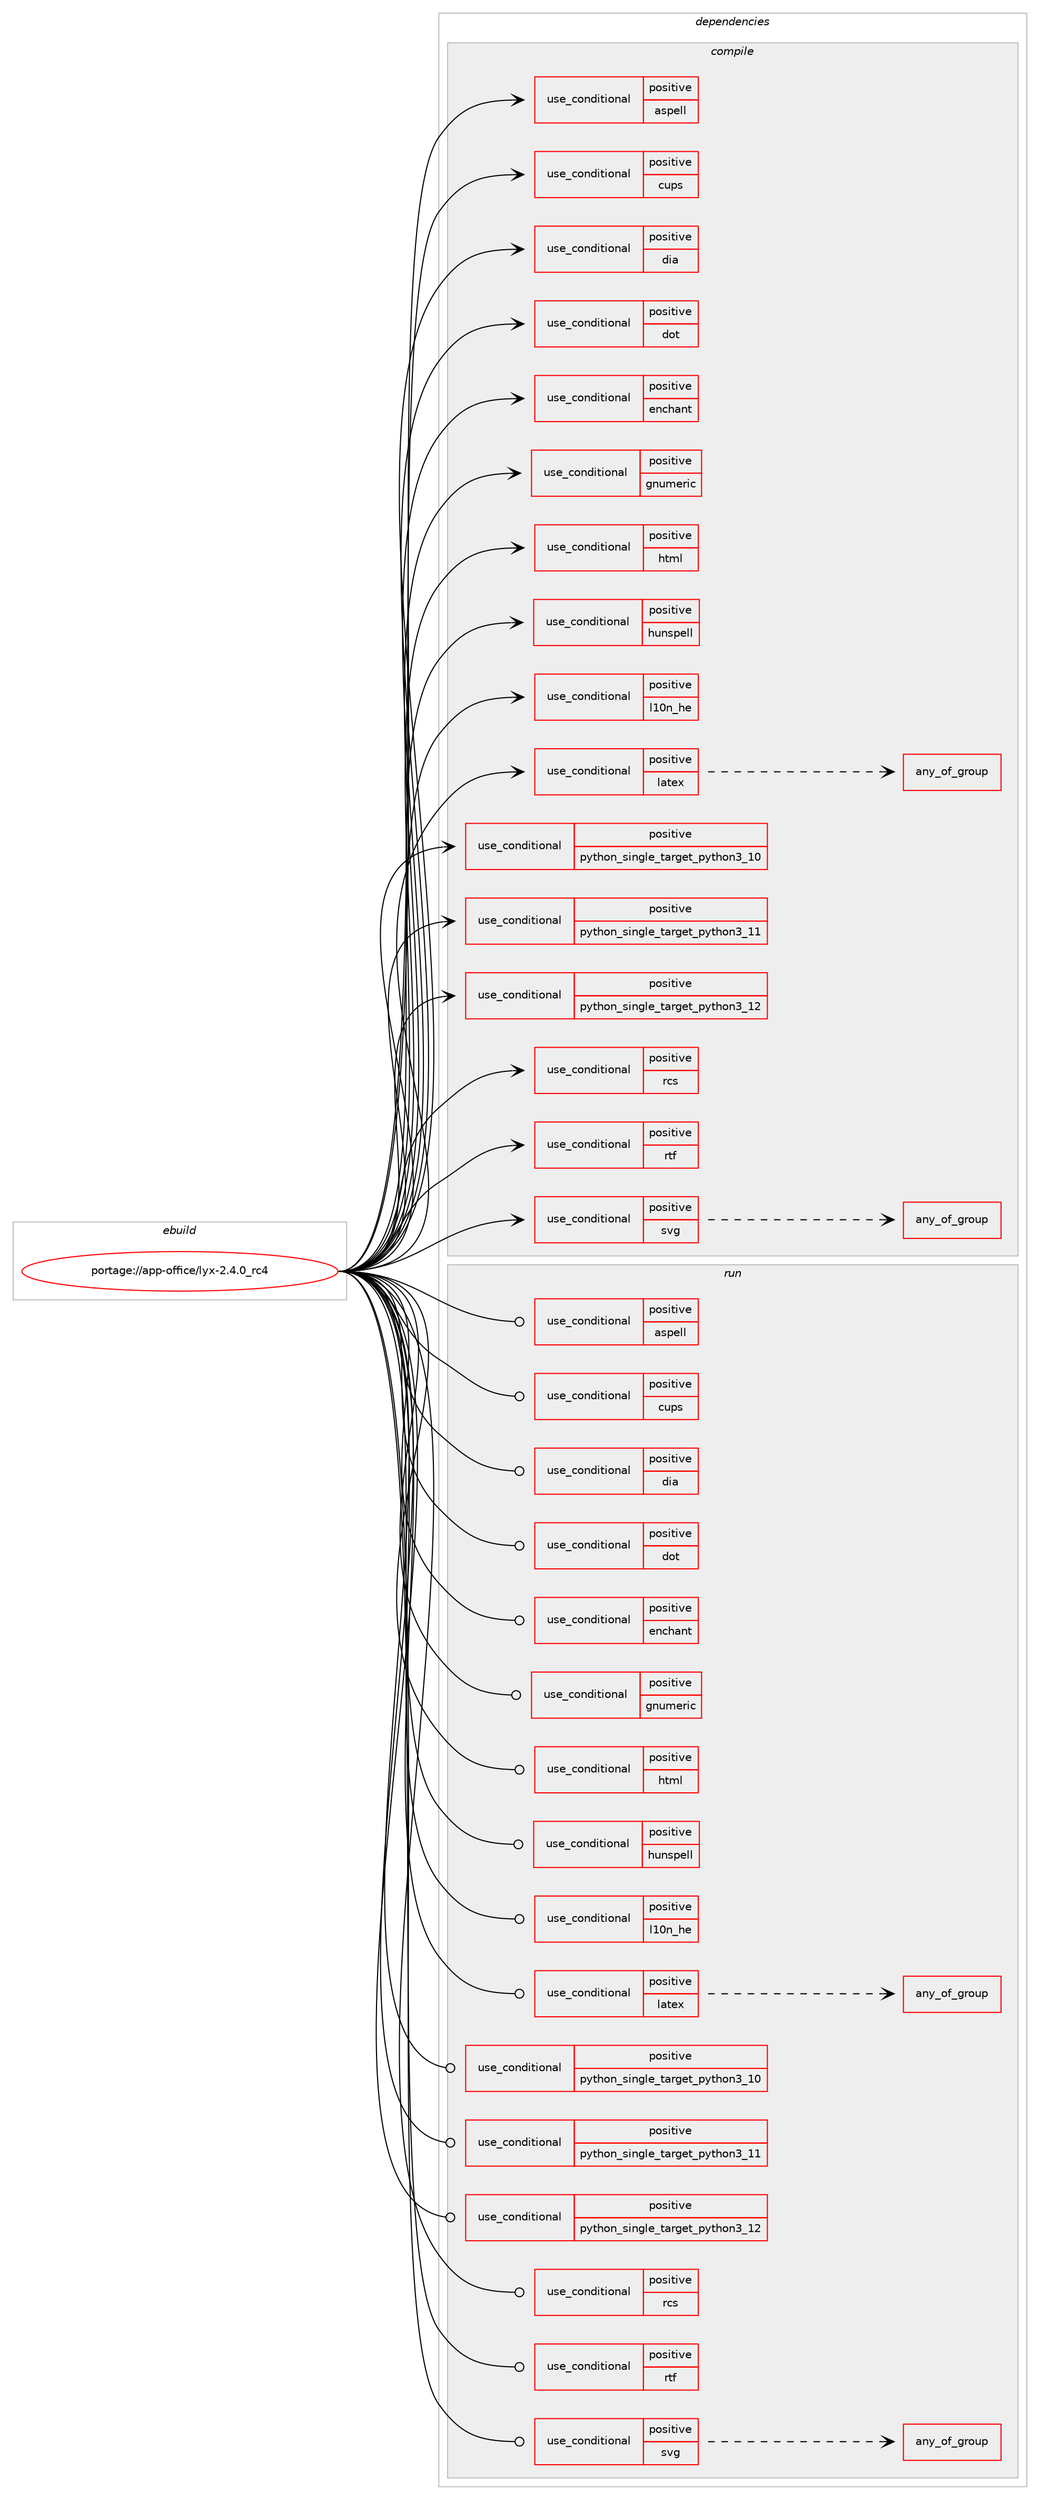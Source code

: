 digraph prolog {

# *************
# Graph options
# *************

newrank=true;
concentrate=true;
compound=true;
graph [rankdir=LR,fontname=Helvetica,fontsize=10,ranksep=1.5];#, ranksep=2.5, nodesep=0.2];
edge  [arrowhead=vee];
node  [fontname=Helvetica,fontsize=10];

# **********
# The ebuild
# **********

subgraph cluster_leftcol {
color=gray;
rank=same;
label=<<i>ebuild</i>>;
id [label="portage://app-office/lyx-2.4.0_rc4", color=red, width=4, href="../app-office/lyx-2.4.0_rc4.svg"];
}

# ****************
# The dependencies
# ****************

subgraph cluster_midcol {
color=gray;
label=<<i>dependencies</i>>;
subgraph cluster_compile {
fillcolor="#eeeeee";
style=filled;
label=<<i>compile</i>>;
subgraph cond13297 {
dependency21340 [label=<<TABLE BORDER="0" CELLBORDER="1" CELLSPACING="0" CELLPADDING="4"><TR><TD ROWSPAN="3" CELLPADDING="10">use_conditional</TD></TR><TR><TD>positive</TD></TR><TR><TD>aspell</TD></TR></TABLE>>, shape=none, color=red];
# *** BEGIN UNKNOWN DEPENDENCY TYPE (TODO) ***
# dependency21340 -> package_dependency(portage://app-office/lyx-2.4.0_rc4,install,no,app-text,aspell,none,[,,],[],[])
# *** END UNKNOWN DEPENDENCY TYPE (TODO) ***

}
id:e -> dependency21340:w [weight=20,style="solid",arrowhead="vee"];
subgraph cond13298 {
dependency21341 [label=<<TABLE BORDER="0" CELLBORDER="1" CELLSPACING="0" CELLPADDING="4"><TR><TD ROWSPAN="3" CELLPADDING="10">use_conditional</TD></TR><TR><TD>positive</TD></TR><TR><TD>cups</TD></TR></TABLE>>, shape=none, color=red];
# *** BEGIN UNKNOWN DEPENDENCY TYPE (TODO) ***
# dependency21341 -> package_dependency(portage://app-office/lyx-2.4.0_rc4,install,no,net-print,cups,none,[,,],[],[])
# *** END UNKNOWN DEPENDENCY TYPE (TODO) ***

}
id:e -> dependency21341:w [weight=20,style="solid",arrowhead="vee"];
subgraph cond13299 {
dependency21342 [label=<<TABLE BORDER="0" CELLBORDER="1" CELLSPACING="0" CELLPADDING="4"><TR><TD ROWSPAN="3" CELLPADDING="10">use_conditional</TD></TR><TR><TD>positive</TD></TR><TR><TD>dia</TD></TR></TABLE>>, shape=none, color=red];
# *** BEGIN UNKNOWN DEPENDENCY TYPE (TODO) ***
# dependency21342 -> package_dependency(portage://app-office/lyx-2.4.0_rc4,install,no,app-office,dia,none,[,,],[],[])
# *** END UNKNOWN DEPENDENCY TYPE (TODO) ***

}
id:e -> dependency21342:w [weight=20,style="solid",arrowhead="vee"];
subgraph cond13300 {
dependency21343 [label=<<TABLE BORDER="0" CELLBORDER="1" CELLSPACING="0" CELLPADDING="4"><TR><TD ROWSPAN="3" CELLPADDING="10">use_conditional</TD></TR><TR><TD>positive</TD></TR><TR><TD>dot</TD></TR></TABLE>>, shape=none, color=red];
# *** BEGIN UNKNOWN DEPENDENCY TYPE (TODO) ***
# dependency21343 -> package_dependency(portage://app-office/lyx-2.4.0_rc4,install,no,media-gfx,graphviz,none,[,,],[],[])
# *** END UNKNOWN DEPENDENCY TYPE (TODO) ***

}
id:e -> dependency21343:w [weight=20,style="solid",arrowhead="vee"];
subgraph cond13301 {
dependency21344 [label=<<TABLE BORDER="0" CELLBORDER="1" CELLSPACING="0" CELLPADDING="4"><TR><TD ROWSPAN="3" CELLPADDING="10">use_conditional</TD></TR><TR><TD>positive</TD></TR><TR><TD>enchant</TD></TR></TABLE>>, shape=none, color=red];
# *** BEGIN UNKNOWN DEPENDENCY TYPE (TODO) ***
# dependency21344 -> package_dependency(portage://app-office/lyx-2.4.0_rc4,install,no,app-text,enchant,none,[,,],[slot(2)],[])
# *** END UNKNOWN DEPENDENCY TYPE (TODO) ***

}
id:e -> dependency21344:w [weight=20,style="solid",arrowhead="vee"];
subgraph cond13302 {
dependency21345 [label=<<TABLE BORDER="0" CELLBORDER="1" CELLSPACING="0" CELLPADDING="4"><TR><TD ROWSPAN="3" CELLPADDING="10">use_conditional</TD></TR><TR><TD>positive</TD></TR><TR><TD>gnumeric</TD></TR></TABLE>>, shape=none, color=red];
# *** BEGIN UNKNOWN DEPENDENCY TYPE (TODO) ***
# dependency21345 -> package_dependency(portage://app-office/lyx-2.4.0_rc4,install,no,app-office,gnumeric,none,[,,],[],[])
# *** END UNKNOWN DEPENDENCY TYPE (TODO) ***

}
id:e -> dependency21345:w [weight=20,style="solid",arrowhead="vee"];
subgraph cond13303 {
dependency21346 [label=<<TABLE BORDER="0" CELLBORDER="1" CELLSPACING="0" CELLPADDING="4"><TR><TD ROWSPAN="3" CELLPADDING="10">use_conditional</TD></TR><TR><TD>positive</TD></TR><TR><TD>html</TD></TR></TABLE>>, shape=none, color=red];
# *** BEGIN UNKNOWN DEPENDENCY TYPE (TODO) ***
# dependency21346 -> package_dependency(portage://app-office/lyx-2.4.0_rc4,install,no,dev-tex,html2latex,none,[,,],[],[])
# *** END UNKNOWN DEPENDENCY TYPE (TODO) ***

}
id:e -> dependency21346:w [weight=20,style="solid",arrowhead="vee"];
subgraph cond13304 {
dependency21347 [label=<<TABLE BORDER="0" CELLBORDER="1" CELLSPACING="0" CELLPADDING="4"><TR><TD ROWSPAN="3" CELLPADDING="10">use_conditional</TD></TR><TR><TD>positive</TD></TR><TR><TD>hunspell</TD></TR></TABLE>>, shape=none, color=red];
# *** BEGIN UNKNOWN DEPENDENCY TYPE (TODO) ***
# dependency21347 -> package_dependency(portage://app-office/lyx-2.4.0_rc4,install,no,app-text,hunspell,none,[,,],[],[])
# *** END UNKNOWN DEPENDENCY TYPE (TODO) ***

}
id:e -> dependency21347:w [weight=20,style="solid",arrowhead="vee"];
subgraph cond13305 {
dependency21348 [label=<<TABLE BORDER="0" CELLBORDER="1" CELLSPACING="0" CELLPADDING="4"><TR><TD ROWSPAN="3" CELLPADDING="10">use_conditional</TD></TR><TR><TD>positive</TD></TR><TR><TD>l10n_he</TD></TR></TABLE>>, shape=none, color=red];
# *** BEGIN UNKNOWN DEPENDENCY TYPE (TODO) ***
# dependency21348 -> package_dependency(portage://app-office/lyx-2.4.0_rc4,install,no,dev-tex,culmus-latex,none,[,,],[],[])
# *** END UNKNOWN DEPENDENCY TYPE (TODO) ***

# *** BEGIN UNKNOWN DEPENDENCY TYPE (TODO) ***
# dependency21348 -> package_dependency(portage://app-office/lyx-2.4.0_rc4,install,no,dev-texlive,texlive-langarabic,none,[,,],[],[])
# *** END UNKNOWN DEPENDENCY TYPE (TODO) ***

}
id:e -> dependency21348:w [weight=20,style="solid",arrowhead="vee"];
subgraph cond13306 {
dependency21349 [label=<<TABLE BORDER="0" CELLBORDER="1" CELLSPACING="0" CELLPADDING="4"><TR><TD ROWSPAN="3" CELLPADDING="10">use_conditional</TD></TR><TR><TD>positive</TD></TR><TR><TD>latex</TD></TR></TABLE>>, shape=none, color=red];
# *** BEGIN UNKNOWN DEPENDENCY TYPE (TODO) ***
# dependency21349 -> package_dependency(portage://app-office/lyx-2.4.0_rc4,install,no,app-text,dvipng,none,[,,],[],[])
# *** END UNKNOWN DEPENDENCY TYPE (TODO) ***

# *** BEGIN UNKNOWN DEPENDENCY TYPE (TODO) ***
# dependency21349 -> package_dependency(portage://app-office/lyx-2.4.0_rc4,install,no,app-text,ghostscript-gpl,none,[,,],[],[])
# *** END UNKNOWN DEPENDENCY TYPE (TODO) ***

# *** BEGIN UNKNOWN DEPENDENCY TYPE (TODO) ***
# dependency21349 -> package_dependency(portage://app-office/lyx-2.4.0_rc4,install,no,app-text,ps2eps,none,[,,],[],[])
# *** END UNKNOWN DEPENDENCY TYPE (TODO) ***

# *** BEGIN UNKNOWN DEPENDENCY TYPE (TODO) ***
# dependency21349 -> package_dependency(portage://app-office/lyx-2.4.0_rc4,install,no,app-text,texlive,none,[,,],[],[])
# *** END UNKNOWN DEPENDENCY TYPE (TODO) ***

# *** BEGIN UNKNOWN DEPENDENCY TYPE (TODO) ***
# dependency21349 -> package_dependency(portage://app-office/lyx-2.4.0_rc4,install,no,dev-texlive,texlive-fontsrecommended,none,[,,],[],[])
# *** END UNKNOWN DEPENDENCY TYPE (TODO) ***

# *** BEGIN UNKNOWN DEPENDENCY TYPE (TODO) ***
# dependency21349 -> package_dependency(portage://app-office/lyx-2.4.0_rc4,install,no,dev-texlive,texlive-latexextra,none,[,,],[],[])
# *** END UNKNOWN DEPENDENCY TYPE (TODO) ***

# *** BEGIN UNKNOWN DEPENDENCY TYPE (TODO) ***
# dependency21349 -> package_dependency(portage://app-office/lyx-2.4.0_rc4,install,no,dev-texlive,texlive-mathscience,none,[,,],[],[])
# *** END UNKNOWN DEPENDENCY TYPE (TODO) ***

# *** BEGIN UNKNOWN DEPENDENCY TYPE (TODO) ***
# dependency21349 -> package_dependency(portage://app-office/lyx-2.4.0_rc4,install,no,dev-texlive,texlive-pictures,none,[,,],[],[])
# *** END UNKNOWN DEPENDENCY TYPE (TODO) ***

# *** BEGIN UNKNOWN DEPENDENCY TYPE (TODO) ***
# dependency21349 -> package_dependency(portage://app-office/lyx-2.4.0_rc4,install,no,dev-texlive,texlive-plaingeneric,none,[,,],[],[])
# *** END UNKNOWN DEPENDENCY TYPE (TODO) ***

subgraph any361 {
dependency21350 [label=<<TABLE BORDER="0" CELLBORDER="1" CELLSPACING="0" CELLPADDING="4"><TR><TD CELLPADDING="10">any_of_group</TD></TR></TABLE>>, shape=none, color=red];# *** BEGIN UNKNOWN DEPENDENCY TYPE (TODO) ***
# dependency21350 -> package_dependency(portage://app-office/lyx-2.4.0_rc4,install,no,dev-tex,latex2html,none,[,,],[],[])
# *** END UNKNOWN DEPENDENCY TYPE (TODO) ***

# *** BEGIN UNKNOWN DEPENDENCY TYPE (TODO) ***
# dependency21350 -> package_dependency(portage://app-office/lyx-2.4.0_rc4,install,no,dev-tex,hevea,none,[,,],[],[])
# *** END UNKNOWN DEPENDENCY TYPE (TODO) ***

# *** BEGIN UNKNOWN DEPENDENCY TYPE (TODO) ***
# dependency21350 -> package_dependency(portage://app-office/lyx-2.4.0_rc4,install,no,dev-tex,tex4ht,none,[,,],[],[use(enable(java),none)])
# *** END UNKNOWN DEPENDENCY TYPE (TODO) ***

# *** BEGIN UNKNOWN DEPENDENCY TYPE (TODO) ***
# dependency21350 -> package_dependency(portage://app-office/lyx-2.4.0_rc4,install,no,dev-tex,tth,none,[,,],[],[])
# *** END UNKNOWN DEPENDENCY TYPE (TODO) ***

}
dependency21349:e -> dependency21350:w [weight=20,style="dashed",arrowhead="vee"];
}
id:e -> dependency21349:w [weight=20,style="solid",arrowhead="vee"];
subgraph cond13307 {
dependency21351 [label=<<TABLE BORDER="0" CELLBORDER="1" CELLSPACING="0" CELLPADDING="4"><TR><TD ROWSPAN="3" CELLPADDING="10">use_conditional</TD></TR><TR><TD>positive</TD></TR><TR><TD>python_single_target_python3_10</TD></TR></TABLE>>, shape=none, color=red];
# *** BEGIN UNKNOWN DEPENDENCY TYPE (TODO) ***
# dependency21351 -> package_dependency(portage://app-office/lyx-2.4.0_rc4,install,no,dev-lang,python,none,[,,],[slot(3.10)],[])
# *** END UNKNOWN DEPENDENCY TYPE (TODO) ***

}
id:e -> dependency21351:w [weight=20,style="solid",arrowhead="vee"];
subgraph cond13308 {
dependency21352 [label=<<TABLE BORDER="0" CELLBORDER="1" CELLSPACING="0" CELLPADDING="4"><TR><TD ROWSPAN="3" CELLPADDING="10">use_conditional</TD></TR><TR><TD>positive</TD></TR><TR><TD>python_single_target_python3_11</TD></TR></TABLE>>, shape=none, color=red];
# *** BEGIN UNKNOWN DEPENDENCY TYPE (TODO) ***
# dependency21352 -> package_dependency(portage://app-office/lyx-2.4.0_rc4,install,no,dev-lang,python,none,[,,],[slot(3.11)],[])
# *** END UNKNOWN DEPENDENCY TYPE (TODO) ***

}
id:e -> dependency21352:w [weight=20,style="solid",arrowhead="vee"];
subgraph cond13309 {
dependency21353 [label=<<TABLE BORDER="0" CELLBORDER="1" CELLSPACING="0" CELLPADDING="4"><TR><TD ROWSPAN="3" CELLPADDING="10">use_conditional</TD></TR><TR><TD>positive</TD></TR><TR><TD>python_single_target_python3_12</TD></TR></TABLE>>, shape=none, color=red];
# *** BEGIN UNKNOWN DEPENDENCY TYPE (TODO) ***
# dependency21353 -> package_dependency(portage://app-office/lyx-2.4.0_rc4,install,no,dev-lang,python,none,[,,],[slot(3.12)],[])
# *** END UNKNOWN DEPENDENCY TYPE (TODO) ***

}
id:e -> dependency21353:w [weight=20,style="solid",arrowhead="vee"];
subgraph cond13310 {
dependency21354 [label=<<TABLE BORDER="0" CELLBORDER="1" CELLSPACING="0" CELLPADDING="4"><TR><TD ROWSPAN="3" CELLPADDING="10">use_conditional</TD></TR><TR><TD>positive</TD></TR><TR><TD>rcs</TD></TR></TABLE>>, shape=none, color=red];
# *** BEGIN UNKNOWN DEPENDENCY TYPE (TODO) ***
# dependency21354 -> package_dependency(portage://app-office/lyx-2.4.0_rc4,install,no,dev-vcs,rcs,none,[,,],[],[])
# *** END UNKNOWN DEPENDENCY TYPE (TODO) ***

}
id:e -> dependency21354:w [weight=20,style="solid",arrowhead="vee"];
subgraph cond13311 {
dependency21355 [label=<<TABLE BORDER="0" CELLBORDER="1" CELLSPACING="0" CELLPADDING="4"><TR><TD ROWSPAN="3" CELLPADDING="10">use_conditional</TD></TR><TR><TD>positive</TD></TR><TR><TD>rtf</TD></TR></TABLE>>, shape=none, color=red];
# *** BEGIN UNKNOWN DEPENDENCY TYPE (TODO) ***
# dependency21355 -> package_dependency(portage://app-office/lyx-2.4.0_rc4,install,no,app-text,unrtf,none,[,,],[],[])
# *** END UNKNOWN DEPENDENCY TYPE (TODO) ***

# *** BEGIN UNKNOWN DEPENDENCY TYPE (TODO) ***
# dependency21355 -> package_dependency(portage://app-office/lyx-2.4.0_rc4,install,no,dev-tex,html2latex,none,[,,],[],[])
# *** END UNKNOWN DEPENDENCY TYPE (TODO) ***

# *** BEGIN UNKNOWN DEPENDENCY TYPE (TODO) ***
# dependency21355 -> package_dependency(portage://app-office/lyx-2.4.0_rc4,install,no,dev-tex,latex2rtf,none,[,,],[],[])
# *** END UNKNOWN DEPENDENCY TYPE (TODO) ***

}
id:e -> dependency21355:w [weight=20,style="solid",arrowhead="vee"];
subgraph cond13312 {
dependency21356 [label=<<TABLE BORDER="0" CELLBORDER="1" CELLSPACING="0" CELLPADDING="4"><TR><TD ROWSPAN="3" CELLPADDING="10">use_conditional</TD></TR><TR><TD>positive</TD></TR><TR><TD>svg</TD></TR></TABLE>>, shape=none, color=red];
subgraph any362 {
dependency21357 [label=<<TABLE BORDER="0" CELLBORDER="1" CELLSPACING="0" CELLPADDING="4"><TR><TD CELLPADDING="10">any_of_group</TD></TR></TABLE>>, shape=none, color=red];# *** BEGIN UNKNOWN DEPENDENCY TYPE (TODO) ***
# dependency21357 -> package_dependency(portage://app-office/lyx-2.4.0_rc4,install,no,gnome-base,librsvg,none,[,,],[],[])
# *** END UNKNOWN DEPENDENCY TYPE (TODO) ***

# *** BEGIN UNKNOWN DEPENDENCY TYPE (TODO) ***
# dependency21357 -> package_dependency(portage://app-office/lyx-2.4.0_rc4,install,no,media-gfx,inkscape,none,[,,],[],[])
# *** END UNKNOWN DEPENDENCY TYPE (TODO) ***

}
dependency21356:e -> dependency21357:w [weight=20,style="dashed",arrowhead="vee"];
}
id:e -> dependency21356:w [weight=20,style="solid",arrowhead="vee"];
# *** BEGIN UNKNOWN DEPENDENCY TYPE (TODO) ***
# id -> package_dependency(portage://app-office/lyx-2.4.0_rc4,install,no,app-text,mythes,none,[,,],[],[])
# *** END UNKNOWN DEPENDENCY TYPE (TODO) ***

# *** BEGIN UNKNOWN DEPENDENCY TYPE (TODO) ***
# id -> package_dependency(portage://app-office/lyx-2.4.0_rc4,install,no,dev-libs,boost,none,[,,],any_same_slot,[])
# *** END UNKNOWN DEPENDENCY TYPE (TODO) ***

# *** BEGIN UNKNOWN DEPENDENCY TYPE (TODO) ***
# id -> package_dependency(portage://app-office/lyx-2.4.0_rc4,install,no,dev-qt,qt5compat,none,[,,],[slot(6)],[])
# *** END UNKNOWN DEPENDENCY TYPE (TODO) ***

# *** BEGIN UNKNOWN DEPENDENCY TYPE (TODO) ***
# id -> package_dependency(portage://app-office/lyx-2.4.0_rc4,install,no,dev-qt,qtbase,none,[,,],[slot(6)],[use(enable(concurrent),none),use(enable(dbus),none),use(enable(gui),none),use(enable(widgets),none)])
# *** END UNKNOWN DEPENDENCY TYPE (TODO) ***

# *** BEGIN UNKNOWN DEPENDENCY TYPE (TODO) ***
# id -> package_dependency(portage://app-office/lyx-2.4.0_rc4,install,no,dev-qt,qtsvg,none,[,,],[slot(6)],[])
# *** END UNKNOWN DEPENDENCY TYPE (TODO) ***

# *** BEGIN UNKNOWN DEPENDENCY TYPE (TODO) ***
# id -> package_dependency(portage://app-office/lyx-2.4.0_rc4,install,no,sys-apps,file,none,[,,],[],[])
# *** END UNKNOWN DEPENDENCY TYPE (TODO) ***

# *** BEGIN UNKNOWN DEPENDENCY TYPE (TODO) ***
# id -> package_dependency(portage://app-office/lyx-2.4.0_rc4,install,no,sys-libs,zlib,none,[,,],any_same_slot,[])
# *** END UNKNOWN DEPENDENCY TYPE (TODO) ***

# *** BEGIN UNKNOWN DEPENDENCY TYPE (TODO) ***
# id -> package_dependency(portage://app-office/lyx-2.4.0_rc4,install,no,virtual,imagemagick-tools,none,[,,],[],[use(enable(png),none),use(optenable(svg),none)])
# *** END UNKNOWN DEPENDENCY TYPE (TODO) ***

# *** BEGIN UNKNOWN DEPENDENCY TYPE (TODO) ***
# id -> package_dependency(portage://app-office/lyx-2.4.0_rc4,install,no,x11-misc,xdg-utils,none,[,,],[],[])
# *** END UNKNOWN DEPENDENCY TYPE (TODO) ***

}
subgraph cluster_compileandrun {
fillcolor="#eeeeee";
style=filled;
label=<<i>compile and run</i>>;
}
subgraph cluster_run {
fillcolor="#eeeeee";
style=filled;
label=<<i>run</i>>;
subgraph cond13313 {
dependency21358 [label=<<TABLE BORDER="0" CELLBORDER="1" CELLSPACING="0" CELLPADDING="4"><TR><TD ROWSPAN="3" CELLPADDING="10">use_conditional</TD></TR><TR><TD>positive</TD></TR><TR><TD>aspell</TD></TR></TABLE>>, shape=none, color=red];
# *** BEGIN UNKNOWN DEPENDENCY TYPE (TODO) ***
# dependency21358 -> package_dependency(portage://app-office/lyx-2.4.0_rc4,run,no,app-text,aspell,none,[,,],[],[])
# *** END UNKNOWN DEPENDENCY TYPE (TODO) ***

}
id:e -> dependency21358:w [weight=20,style="solid",arrowhead="odot"];
subgraph cond13314 {
dependency21359 [label=<<TABLE BORDER="0" CELLBORDER="1" CELLSPACING="0" CELLPADDING="4"><TR><TD ROWSPAN="3" CELLPADDING="10">use_conditional</TD></TR><TR><TD>positive</TD></TR><TR><TD>cups</TD></TR></TABLE>>, shape=none, color=red];
# *** BEGIN UNKNOWN DEPENDENCY TYPE (TODO) ***
# dependency21359 -> package_dependency(portage://app-office/lyx-2.4.0_rc4,run,no,net-print,cups,none,[,,],[],[])
# *** END UNKNOWN DEPENDENCY TYPE (TODO) ***

}
id:e -> dependency21359:w [weight=20,style="solid",arrowhead="odot"];
subgraph cond13315 {
dependency21360 [label=<<TABLE BORDER="0" CELLBORDER="1" CELLSPACING="0" CELLPADDING="4"><TR><TD ROWSPAN="3" CELLPADDING="10">use_conditional</TD></TR><TR><TD>positive</TD></TR><TR><TD>dia</TD></TR></TABLE>>, shape=none, color=red];
# *** BEGIN UNKNOWN DEPENDENCY TYPE (TODO) ***
# dependency21360 -> package_dependency(portage://app-office/lyx-2.4.0_rc4,run,no,app-office,dia,none,[,,],[],[])
# *** END UNKNOWN DEPENDENCY TYPE (TODO) ***

}
id:e -> dependency21360:w [weight=20,style="solid",arrowhead="odot"];
subgraph cond13316 {
dependency21361 [label=<<TABLE BORDER="0" CELLBORDER="1" CELLSPACING="0" CELLPADDING="4"><TR><TD ROWSPAN="3" CELLPADDING="10">use_conditional</TD></TR><TR><TD>positive</TD></TR><TR><TD>dot</TD></TR></TABLE>>, shape=none, color=red];
# *** BEGIN UNKNOWN DEPENDENCY TYPE (TODO) ***
# dependency21361 -> package_dependency(portage://app-office/lyx-2.4.0_rc4,run,no,media-gfx,graphviz,none,[,,],[],[])
# *** END UNKNOWN DEPENDENCY TYPE (TODO) ***

}
id:e -> dependency21361:w [weight=20,style="solid",arrowhead="odot"];
subgraph cond13317 {
dependency21362 [label=<<TABLE BORDER="0" CELLBORDER="1" CELLSPACING="0" CELLPADDING="4"><TR><TD ROWSPAN="3" CELLPADDING="10">use_conditional</TD></TR><TR><TD>positive</TD></TR><TR><TD>enchant</TD></TR></TABLE>>, shape=none, color=red];
# *** BEGIN UNKNOWN DEPENDENCY TYPE (TODO) ***
# dependency21362 -> package_dependency(portage://app-office/lyx-2.4.0_rc4,run,no,app-text,enchant,none,[,,],[slot(2)],[])
# *** END UNKNOWN DEPENDENCY TYPE (TODO) ***

}
id:e -> dependency21362:w [weight=20,style="solid",arrowhead="odot"];
subgraph cond13318 {
dependency21363 [label=<<TABLE BORDER="0" CELLBORDER="1" CELLSPACING="0" CELLPADDING="4"><TR><TD ROWSPAN="3" CELLPADDING="10">use_conditional</TD></TR><TR><TD>positive</TD></TR><TR><TD>gnumeric</TD></TR></TABLE>>, shape=none, color=red];
# *** BEGIN UNKNOWN DEPENDENCY TYPE (TODO) ***
# dependency21363 -> package_dependency(portage://app-office/lyx-2.4.0_rc4,run,no,app-office,gnumeric,none,[,,],[],[])
# *** END UNKNOWN DEPENDENCY TYPE (TODO) ***

}
id:e -> dependency21363:w [weight=20,style="solid",arrowhead="odot"];
subgraph cond13319 {
dependency21364 [label=<<TABLE BORDER="0" CELLBORDER="1" CELLSPACING="0" CELLPADDING="4"><TR><TD ROWSPAN="3" CELLPADDING="10">use_conditional</TD></TR><TR><TD>positive</TD></TR><TR><TD>html</TD></TR></TABLE>>, shape=none, color=red];
# *** BEGIN UNKNOWN DEPENDENCY TYPE (TODO) ***
# dependency21364 -> package_dependency(portage://app-office/lyx-2.4.0_rc4,run,no,dev-tex,html2latex,none,[,,],[],[])
# *** END UNKNOWN DEPENDENCY TYPE (TODO) ***

}
id:e -> dependency21364:w [weight=20,style="solid",arrowhead="odot"];
subgraph cond13320 {
dependency21365 [label=<<TABLE BORDER="0" CELLBORDER="1" CELLSPACING="0" CELLPADDING="4"><TR><TD ROWSPAN="3" CELLPADDING="10">use_conditional</TD></TR><TR><TD>positive</TD></TR><TR><TD>hunspell</TD></TR></TABLE>>, shape=none, color=red];
# *** BEGIN UNKNOWN DEPENDENCY TYPE (TODO) ***
# dependency21365 -> package_dependency(portage://app-office/lyx-2.4.0_rc4,run,no,app-text,hunspell,none,[,,],[],[])
# *** END UNKNOWN DEPENDENCY TYPE (TODO) ***

}
id:e -> dependency21365:w [weight=20,style="solid",arrowhead="odot"];
subgraph cond13321 {
dependency21366 [label=<<TABLE BORDER="0" CELLBORDER="1" CELLSPACING="0" CELLPADDING="4"><TR><TD ROWSPAN="3" CELLPADDING="10">use_conditional</TD></TR><TR><TD>positive</TD></TR><TR><TD>l10n_he</TD></TR></TABLE>>, shape=none, color=red];
# *** BEGIN UNKNOWN DEPENDENCY TYPE (TODO) ***
# dependency21366 -> package_dependency(portage://app-office/lyx-2.4.0_rc4,run,no,dev-tex,culmus-latex,none,[,,],[],[])
# *** END UNKNOWN DEPENDENCY TYPE (TODO) ***

# *** BEGIN UNKNOWN DEPENDENCY TYPE (TODO) ***
# dependency21366 -> package_dependency(portage://app-office/lyx-2.4.0_rc4,run,no,dev-texlive,texlive-langarabic,none,[,,],[],[])
# *** END UNKNOWN DEPENDENCY TYPE (TODO) ***

}
id:e -> dependency21366:w [weight=20,style="solid",arrowhead="odot"];
subgraph cond13322 {
dependency21367 [label=<<TABLE BORDER="0" CELLBORDER="1" CELLSPACING="0" CELLPADDING="4"><TR><TD ROWSPAN="3" CELLPADDING="10">use_conditional</TD></TR><TR><TD>positive</TD></TR><TR><TD>latex</TD></TR></TABLE>>, shape=none, color=red];
# *** BEGIN UNKNOWN DEPENDENCY TYPE (TODO) ***
# dependency21367 -> package_dependency(portage://app-office/lyx-2.4.0_rc4,run,no,app-text,dvipng,none,[,,],[],[])
# *** END UNKNOWN DEPENDENCY TYPE (TODO) ***

# *** BEGIN UNKNOWN DEPENDENCY TYPE (TODO) ***
# dependency21367 -> package_dependency(portage://app-office/lyx-2.4.0_rc4,run,no,app-text,ghostscript-gpl,none,[,,],[],[])
# *** END UNKNOWN DEPENDENCY TYPE (TODO) ***

# *** BEGIN UNKNOWN DEPENDENCY TYPE (TODO) ***
# dependency21367 -> package_dependency(portage://app-office/lyx-2.4.0_rc4,run,no,app-text,ps2eps,none,[,,],[],[])
# *** END UNKNOWN DEPENDENCY TYPE (TODO) ***

# *** BEGIN UNKNOWN DEPENDENCY TYPE (TODO) ***
# dependency21367 -> package_dependency(portage://app-office/lyx-2.4.0_rc4,run,no,app-text,texlive,none,[,,],[],[])
# *** END UNKNOWN DEPENDENCY TYPE (TODO) ***

# *** BEGIN UNKNOWN DEPENDENCY TYPE (TODO) ***
# dependency21367 -> package_dependency(portage://app-office/lyx-2.4.0_rc4,run,no,dev-texlive,texlive-fontsrecommended,none,[,,],[],[])
# *** END UNKNOWN DEPENDENCY TYPE (TODO) ***

# *** BEGIN UNKNOWN DEPENDENCY TYPE (TODO) ***
# dependency21367 -> package_dependency(portage://app-office/lyx-2.4.0_rc4,run,no,dev-texlive,texlive-latexextra,none,[,,],[],[])
# *** END UNKNOWN DEPENDENCY TYPE (TODO) ***

# *** BEGIN UNKNOWN DEPENDENCY TYPE (TODO) ***
# dependency21367 -> package_dependency(portage://app-office/lyx-2.4.0_rc4,run,no,dev-texlive,texlive-mathscience,none,[,,],[],[])
# *** END UNKNOWN DEPENDENCY TYPE (TODO) ***

# *** BEGIN UNKNOWN DEPENDENCY TYPE (TODO) ***
# dependency21367 -> package_dependency(portage://app-office/lyx-2.4.0_rc4,run,no,dev-texlive,texlive-pictures,none,[,,],[],[])
# *** END UNKNOWN DEPENDENCY TYPE (TODO) ***

# *** BEGIN UNKNOWN DEPENDENCY TYPE (TODO) ***
# dependency21367 -> package_dependency(portage://app-office/lyx-2.4.0_rc4,run,no,dev-texlive,texlive-plaingeneric,none,[,,],[],[])
# *** END UNKNOWN DEPENDENCY TYPE (TODO) ***

subgraph any363 {
dependency21368 [label=<<TABLE BORDER="0" CELLBORDER="1" CELLSPACING="0" CELLPADDING="4"><TR><TD CELLPADDING="10">any_of_group</TD></TR></TABLE>>, shape=none, color=red];# *** BEGIN UNKNOWN DEPENDENCY TYPE (TODO) ***
# dependency21368 -> package_dependency(portage://app-office/lyx-2.4.0_rc4,run,no,dev-tex,latex2html,none,[,,],[],[])
# *** END UNKNOWN DEPENDENCY TYPE (TODO) ***

# *** BEGIN UNKNOWN DEPENDENCY TYPE (TODO) ***
# dependency21368 -> package_dependency(portage://app-office/lyx-2.4.0_rc4,run,no,dev-tex,hevea,none,[,,],[],[])
# *** END UNKNOWN DEPENDENCY TYPE (TODO) ***

# *** BEGIN UNKNOWN DEPENDENCY TYPE (TODO) ***
# dependency21368 -> package_dependency(portage://app-office/lyx-2.4.0_rc4,run,no,dev-tex,tex4ht,none,[,,],[],[use(enable(java),none)])
# *** END UNKNOWN DEPENDENCY TYPE (TODO) ***

# *** BEGIN UNKNOWN DEPENDENCY TYPE (TODO) ***
# dependency21368 -> package_dependency(portage://app-office/lyx-2.4.0_rc4,run,no,dev-tex,tth,none,[,,],[],[])
# *** END UNKNOWN DEPENDENCY TYPE (TODO) ***

}
dependency21367:e -> dependency21368:w [weight=20,style="dashed",arrowhead="vee"];
}
id:e -> dependency21367:w [weight=20,style="solid",arrowhead="odot"];
subgraph cond13323 {
dependency21369 [label=<<TABLE BORDER="0" CELLBORDER="1" CELLSPACING="0" CELLPADDING="4"><TR><TD ROWSPAN="3" CELLPADDING="10">use_conditional</TD></TR><TR><TD>positive</TD></TR><TR><TD>python_single_target_python3_10</TD></TR></TABLE>>, shape=none, color=red];
# *** BEGIN UNKNOWN DEPENDENCY TYPE (TODO) ***
# dependency21369 -> package_dependency(portage://app-office/lyx-2.4.0_rc4,run,no,dev-lang,python,none,[,,],[slot(3.10)],[])
# *** END UNKNOWN DEPENDENCY TYPE (TODO) ***

}
id:e -> dependency21369:w [weight=20,style="solid",arrowhead="odot"];
subgraph cond13324 {
dependency21370 [label=<<TABLE BORDER="0" CELLBORDER="1" CELLSPACING="0" CELLPADDING="4"><TR><TD ROWSPAN="3" CELLPADDING="10">use_conditional</TD></TR><TR><TD>positive</TD></TR><TR><TD>python_single_target_python3_11</TD></TR></TABLE>>, shape=none, color=red];
# *** BEGIN UNKNOWN DEPENDENCY TYPE (TODO) ***
# dependency21370 -> package_dependency(portage://app-office/lyx-2.4.0_rc4,run,no,dev-lang,python,none,[,,],[slot(3.11)],[])
# *** END UNKNOWN DEPENDENCY TYPE (TODO) ***

}
id:e -> dependency21370:w [weight=20,style="solid",arrowhead="odot"];
subgraph cond13325 {
dependency21371 [label=<<TABLE BORDER="0" CELLBORDER="1" CELLSPACING="0" CELLPADDING="4"><TR><TD ROWSPAN="3" CELLPADDING="10">use_conditional</TD></TR><TR><TD>positive</TD></TR><TR><TD>python_single_target_python3_12</TD></TR></TABLE>>, shape=none, color=red];
# *** BEGIN UNKNOWN DEPENDENCY TYPE (TODO) ***
# dependency21371 -> package_dependency(portage://app-office/lyx-2.4.0_rc4,run,no,dev-lang,python,none,[,,],[slot(3.12)],[])
# *** END UNKNOWN DEPENDENCY TYPE (TODO) ***

}
id:e -> dependency21371:w [weight=20,style="solid",arrowhead="odot"];
subgraph cond13326 {
dependency21372 [label=<<TABLE BORDER="0" CELLBORDER="1" CELLSPACING="0" CELLPADDING="4"><TR><TD ROWSPAN="3" CELLPADDING="10">use_conditional</TD></TR><TR><TD>positive</TD></TR><TR><TD>rcs</TD></TR></TABLE>>, shape=none, color=red];
# *** BEGIN UNKNOWN DEPENDENCY TYPE (TODO) ***
# dependency21372 -> package_dependency(portage://app-office/lyx-2.4.0_rc4,run,no,dev-vcs,rcs,none,[,,],[],[])
# *** END UNKNOWN DEPENDENCY TYPE (TODO) ***

}
id:e -> dependency21372:w [weight=20,style="solid",arrowhead="odot"];
subgraph cond13327 {
dependency21373 [label=<<TABLE BORDER="0" CELLBORDER="1" CELLSPACING="0" CELLPADDING="4"><TR><TD ROWSPAN="3" CELLPADDING="10">use_conditional</TD></TR><TR><TD>positive</TD></TR><TR><TD>rtf</TD></TR></TABLE>>, shape=none, color=red];
# *** BEGIN UNKNOWN DEPENDENCY TYPE (TODO) ***
# dependency21373 -> package_dependency(portage://app-office/lyx-2.4.0_rc4,run,no,app-text,unrtf,none,[,,],[],[])
# *** END UNKNOWN DEPENDENCY TYPE (TODO) ***

# *** BEGIN UNKNOWN DEPENDENCY TYPE (TODO) ***
# dependency21373 -> package_dependency(portage://app-office/lyx-2.4.0_rc4,run,no,dev-tex,html2latex,none,[,,],[],[])
# *** END UNKNOWN DEPENDENCY TYPE (TODO) ***

# *** BEGIN UNKNOWN DEPENDENCY TYPE (TODO) ***
# dependency21373 -> package_dependency(portage://app-office/lyx-2.4.0_rc4,run,no,dev-tex,latex2rtf,none,[,,],[],[])
# *** END UNKNOWN DEPENDENCY TYPE (TODO) ***

}
id:e -> dependency21373:w [weight=20,style="solid",arrowhead="odot"];
subgraph cond13328 {
dependency21374 [label=<<TABLE BORDER="0" CELLBORDER="1" CELLSPACING="0" CELLPADDING="4"><TR><TD ROWSPAN="3" CELLPADDING="10">use_conditional</TD></TR><TR><TD>positive</TD></TR><TR><TD>svg</TD></TR></TABLE>>, shape=none, color=red];
subgraph any364 {
dependency21375 [label=<<TABLE BORDER="0" CELLBORDER="1" CELLSPACING="0" CELLPADDING="4"><TR><TD CELLPADDING="10">any_of_group</TD></TR></TABLE>>, shape=none, color=red];# *** BEGIN UNKNOWN DEPENDENCY TYPE (TODO) ***
# dependency21375 -> package_dependency(portage://app-office/lyx-2.4.0_rc4,run,no,gnome-base,librsvg,none,[,,],[],[])
# *** END UNKNOWN DEPENDENCY TYPE (TODO) ***

# *** BEGIN UNKNOWN DEPENDENCY TYPE (TODO) ***
# dependency21375 -> package_dependency(portage://app-office/lyx-2.4.0_rc4,run,no,media-gfx,inkscape,none,[,,],[],[])
# *** END UNKNOWN DEPENDENCY TYPE (TODO) ***

}
dependency21374:e -> dependency21375:w [weight=20,style="dashed",arrowhead="vee"];
}
id:e -> dependency21374:w [weight=20,style="solid",arrowhead="odot"];
# *** BEGIN UNKNOWN DEPENDENCY TYPE (TODO) ***
# id -> package_dependency(portage://app-office/lyx-2.4.0_rc4,run,no,app-text,mythes,none,[,,],[],[])
# *** END UNKNOWN DEPENDENCY TYPE (TODO) ***

# *** BEGIN UNKNOWN DEPENDENCY TYPE (TODO) ***
# id -> package_dependency(portage://app-office/lyx-2.4.0_rc4,run,no,dev-libs,boost,none,[,,],any_same_slot,[])
# *** END UNKNOWN DEPENDENCY TYPE (TODO) ***

# *** BEGIN UNKNOWN DEPENDENCY TYPE (TODO) ***
# id -> package_dependency(portage://app-office/lyx-2.4.0_rc4,run,no,dev-qt,qt5compat,none,[,,],[slot(6)],[])
# *** END UNKNOWN DEPENDENCY TYPE (TODO) ***

# *** BEGIN UNKNOWN DEPENDENCY TYPE (TODO) ***
# id -> package_dependency(portage://app-office/lyx-2.4.0_rc4,run,no,dev-qt,qtbase,none,[,,],[slot(6)],[use(enable(concurrent),none),use(enable(dbus),none),use(enable(gui),none),use(enable(widgets),none)])
# *** END UNKNOWN DEPENDENCY TYPE (TODO) ***

# *** BEGIN UNKNOWN DEPENDENCY TYPE (TODO) ***
# id -> package_dependency(portage://app-office/lyx-2.4.0_rc4,run,no,dev-qt,qtsvg,none,[,,],[slot(6)],[])
# *** END UNKNOWN DEPENDENCY TYPE (TODO) ***

# *** BEGIN UNKNOWN DEPENDENCY TYPE (TODO) ***
# id -> package_dependency(portage://app-office/lyx-2.4.0_rc4,run,no,sys-apps,file,none,[,,],[],[])
# *** END UNKNOWN DEPENDENCY TYPE (TODO) ***

# *** BEGIN UNKNOWN DEPENDENCY TYPE (TODO) ***
# id -> package_dependency(portage://app-office/lyx-2.4.0_rc4,run,no,sys-libs,zlib,none,[,,],any_same_slot,[])
# *** END UNKNOWN DEPENDENCY TYPE (TODO) ***

# *** BEGIN UNKNOWN DEPENDENCY TYPE (TODO) ***
# id -> package_dependency(portage://app-office/lyx-2.4.0_rc4,run,no,virtual,imagemagick-tools,none,[,,],[],[use(enable(png),none),use(optenable(svg),none)])
# *** END UNKNOWN DEPENDENCY TYPE (TODO) ***

# *** BEGIN UNKNOWN DEPENDENCY TYPE (TODO) ***
# id -> package_dependency(portage://app-office/lyx-2.4.0_rc4,run,no,x11-misc,xdg-utils,none,[,,],[],[])
# *** END UNKNOWN DEPENDENCY TYPE (TODO) ***

}
}

# **************
# The candidates
# **************

subgraph cluster_choices {
rank=same;
color=gray;
label=<<i>candidates</i>>;

}

}
